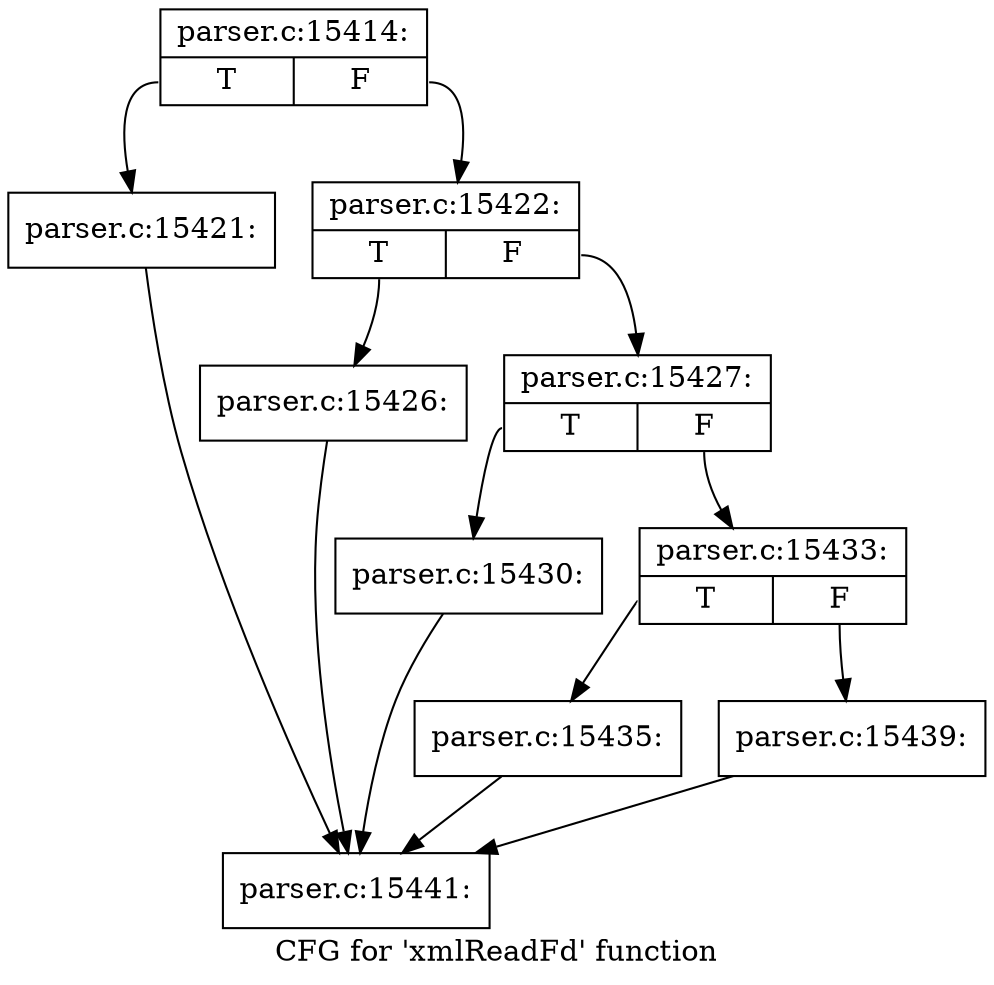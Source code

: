 digraph "CFG for 'xmlReadFd' function" {
	label="CFG for 'xmlReadFd' function";

	Node0x4a621b0 [shape=record,label="{parser.c:15414:|{<s0>T|<s1>F}}"];
	Node0x4a621b0:s0 -> Node0x4a63a10;
	Node0x4a621b0:s1 -> Node0x4a63a60;
	Node0x4a63a10 [shape=record,label="{parser.c:15421:}"];
	Node0x4a63a10 -> Node0x4a62430;
	Node0x4a63a60 [shape=record,label="{parser.c:15422:|{<s0>T|<s1>F}}"];
	Node0x4a63a60:s0 -> Node0x4a64800;
	Node0x4a63a60:s1 -> Node0x4a64ba0;
	Node0x4a64800 [shape=record,label="{parser.c:15426:}"];
	Node0x4a64800 -> Node0x4a62430;
	Node0x4a64ba0 [shape=record,label="{parser.c:15427:|{<s0>T|<s1>F}}"];
	Node0x4a64ba0:s0 -> Node0x4a650b0;
	Node0x4a64ba0:s1 -> Node0x4a65100;
	Node0x4a650b0 [shape=record,label="{parser.c:15430:}"];
	Node0x4a650b0 -> Node0x4a62430;
	Node0x4a65100 [shape=record,label="{parser.c:15433:|{<s0>T|<s1>F}}"];
	Node0x4a65100:s0 -> Node0x4a65a90;
	Node0x4a65100:s1 -> Node0x4a65ae0;
	Node0x4a65a90 [shape=record,label="{parser.c:15435:}"];
	Node0x4a65a90 -> Node0x4a62430;
	Node0x4a65ae0 [shape=record,label="{parser.c:15439:}"];
	Node0x4a65ae0 -> Node0x4a62430;
	Node0x4a62430 [shape=record,label="{parser.c:15441:}"];
}
